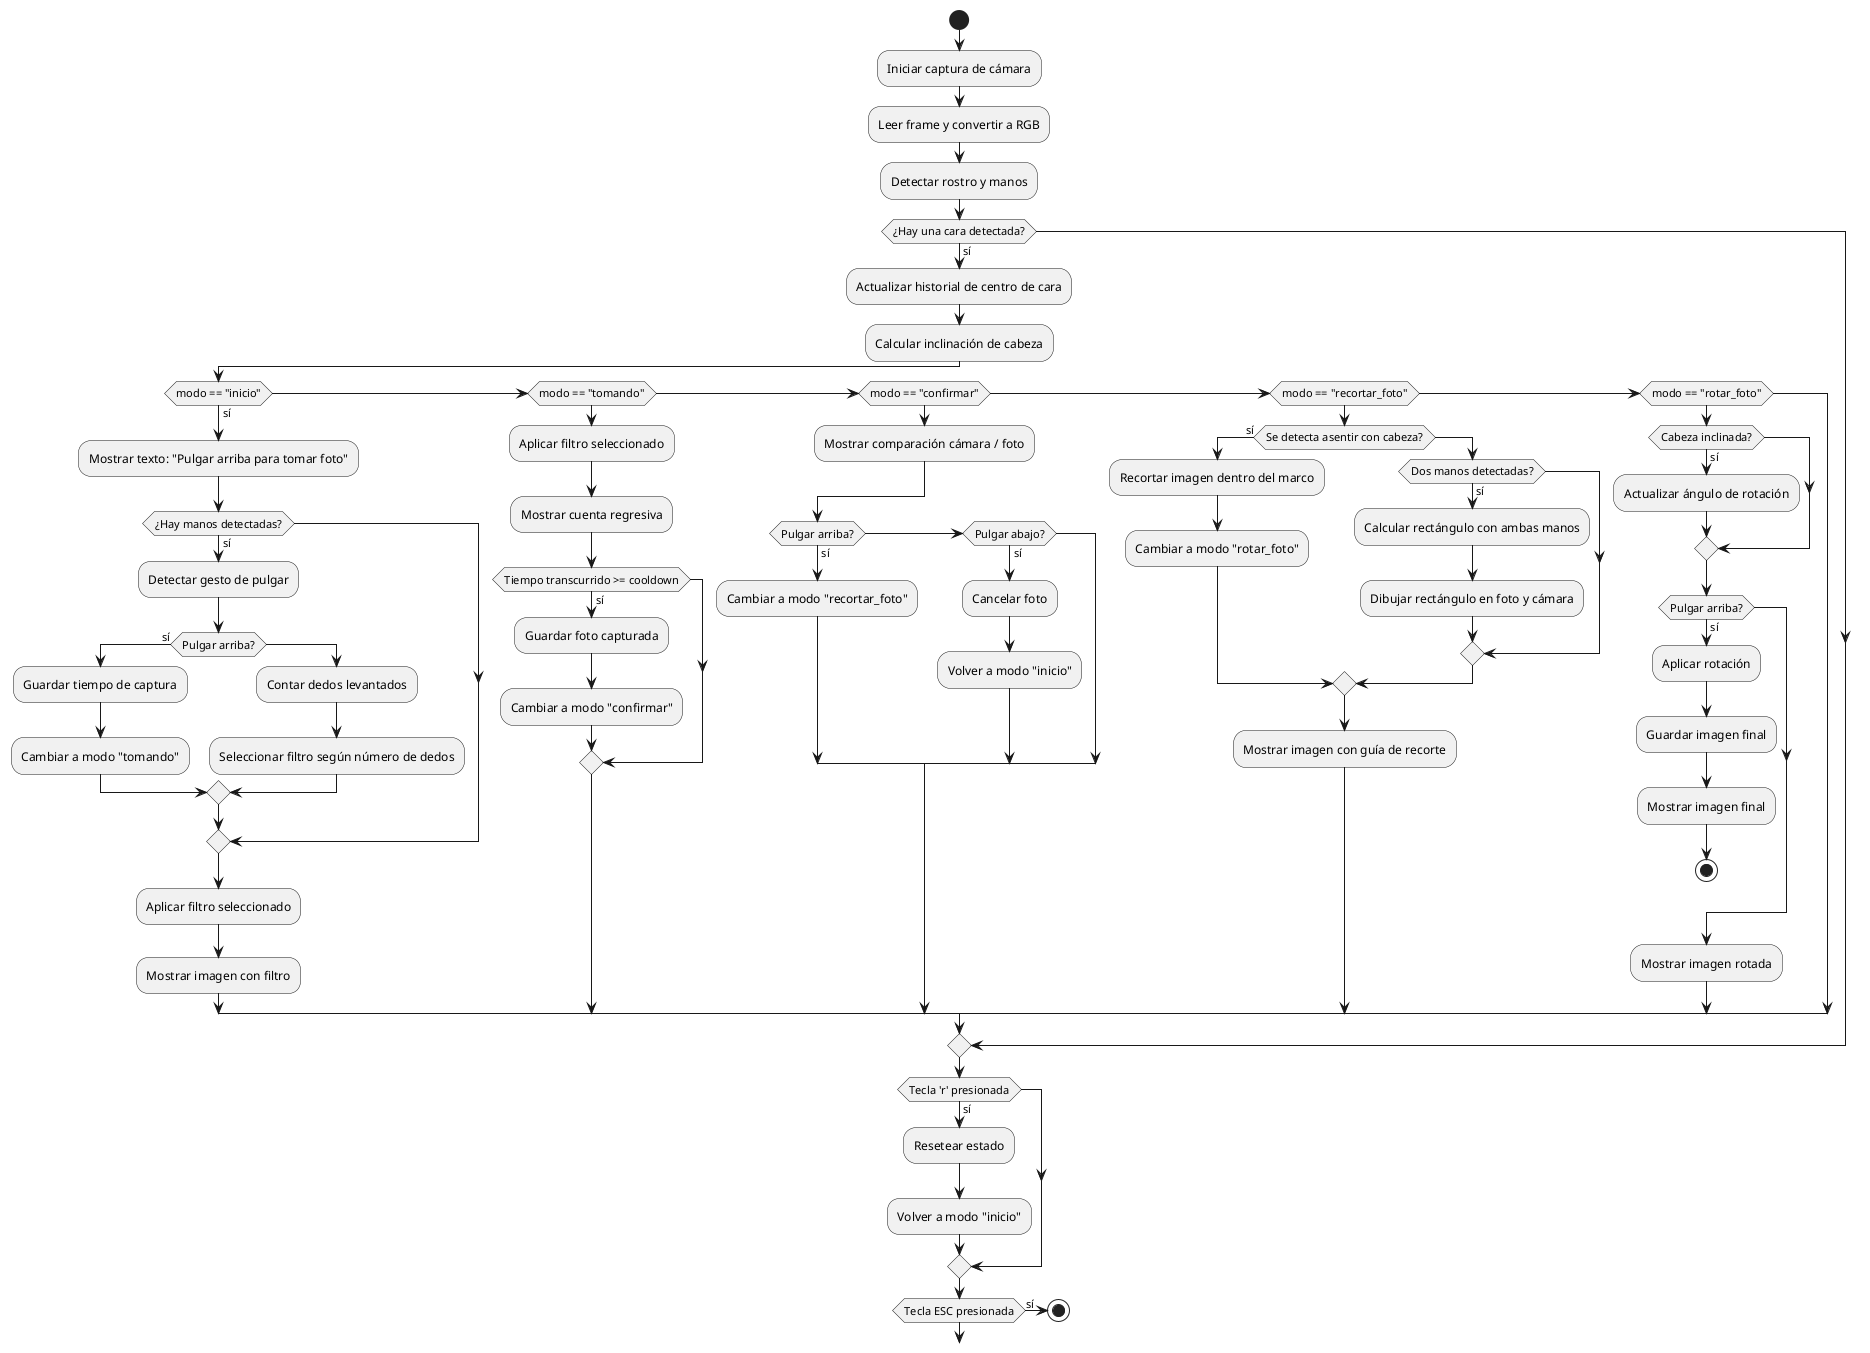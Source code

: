 @startuml
start

:Iniciar captura de cámara;
:Leer frame y convertir a RGB;
:Detectar rostro y manos;

if (¿Hay una cara detectada?) then (sí)
    :Actualizar historial de centro de cara;
    :Calcular inclinación de cabeza;
    
    if (modo == "inicio") then (sí)
        :Mostrar texto: "Pulgar arriba para tomar foto";
        if (¿Hay manos detectadas?) then (sí)
            :Detectar gesto de pulgar;
            if (Pulgar arriba?) then (sí)
                :Guardar tiempo de captura;
                :Cambiar a modo "tomando";
            else
                :Contar dedos levantados;
                :Seleccionar filtro según número de dedos;
            endif
        endif
        :Aplicar filtro seleccionado;
        :Mostrar imagen con filtro;
    elseif (modo == "tomando")
        :Aplicar filtro seleccionado;
        :Mostrar cuenta regresiva;
        if (Tiempo transcurrido >= cooldown) then (sí)
            :Guardar foto capturada;
            :Cambiar a modo "confirmar";
        endif
    elseif (modo == "confirmar")
        :Mostrar comparación cámara / foto;
        if (Pulgar arriba?) then (sí)
            :Cambiar a modo "recortar_foto";
        elseif (Pulgar abajo?) then (sí)
            :Cancelar foto;
            :Volver a modo "inicio";
        endif
    elseif (modo == "recortar_foto")
        if (Se detecta asentir con cabeza?) then (sí)
            :Recortar imagen dentro del marco;
            :Cambiar a modo "rotar_foto";
        else
            if (Dos manos detectadas?) then (sí)
                :Calcular rectángulo con ambas manos;
                :Dibujar rectángulo en foto y cámara;
            endif
        endif
        :Mostrar imagen con guía de recorte;
    elseif (modo == "rotar_foto")
        if (Cabeza inclinada?) then (sí)
            :Actualizar ángulo de rotación;
        endif
        if (Pulgar arriba?) then (sí)
            :Aplicar rotación;
            :Guardar imagen final;
            :Mostrar imagen final;
            stop
        endif
        :Mostrar imagen rotada;
    endif
endif

if (Tecla 'r' presionada) then (sí)
    :Resetear estado;
    :Volver a modo "inicio";
endif

if (Tecla ESC presionada) then (sí)
    stop
endif

@enduml
